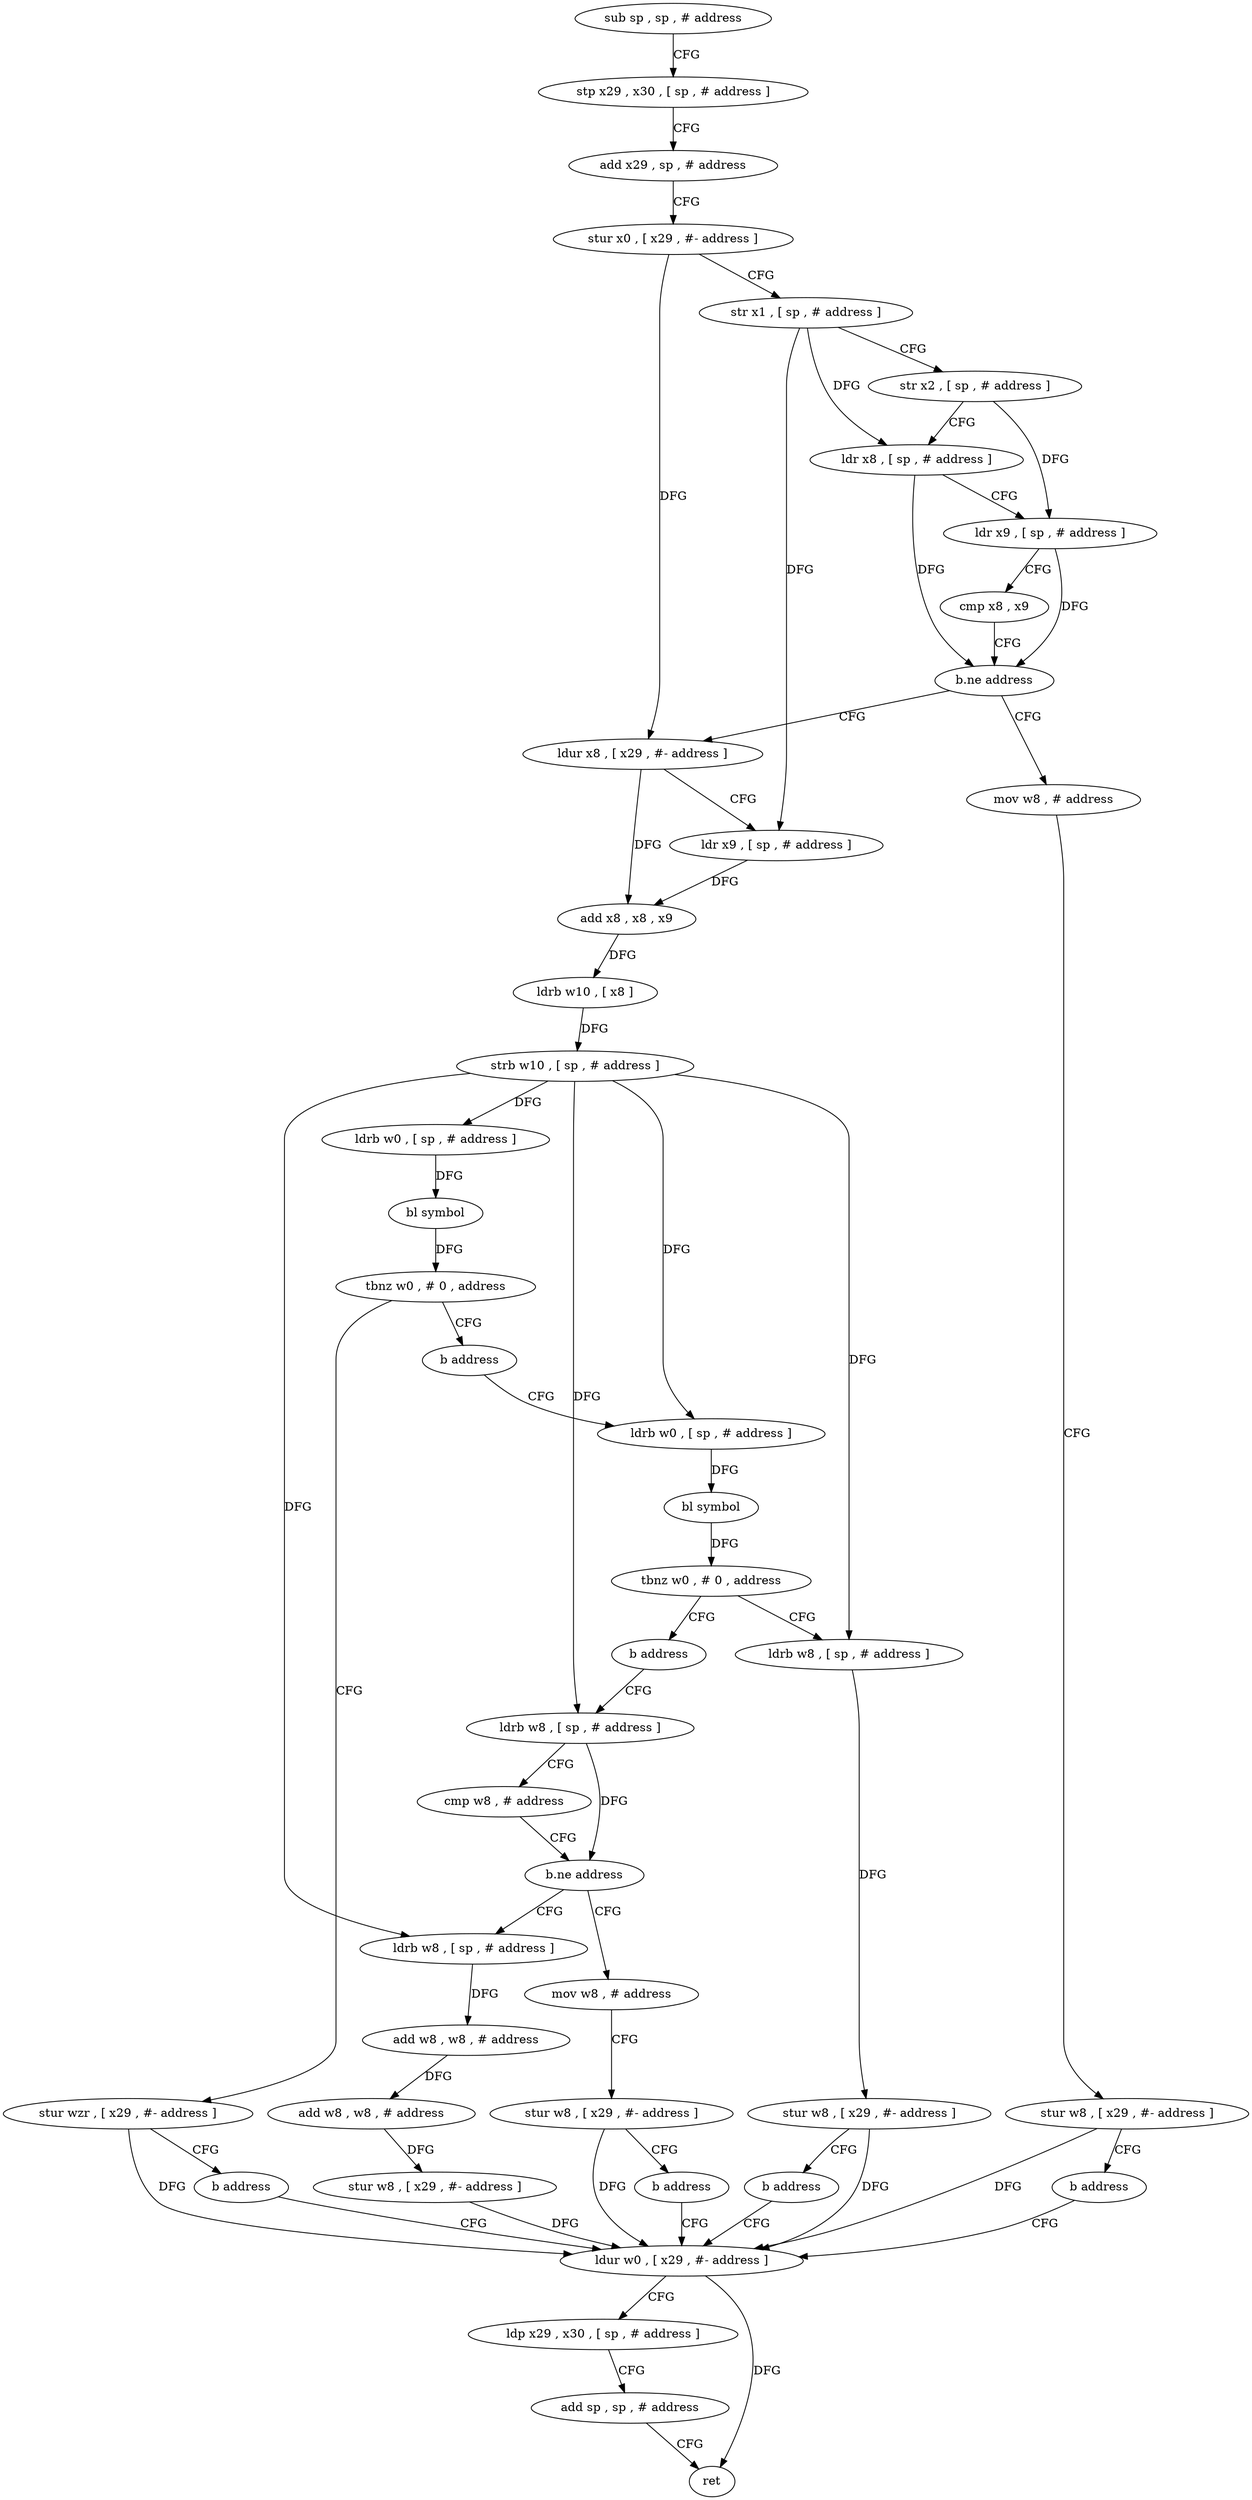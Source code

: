 digraph "func" {
"4265740" [label = "sub sp , sp , # address" ]
"4265744" [label = "stp x29 , x30 , [ sp , # address ]" ]
"4265748" [label = "add x29 , sp , # address" ]
"4265752" [label = "stur x0 , [ x29 , #- address ]" ]
"4265756" [label = "str x1 , [ sp , # address ]" ]
"4265760" [label = "str x2 , [ sp , # address ]" ]
"4265764" [label = "ldr x8 , [ sp , # address ]" ]
"4265768" [label = "ldr x9 , [ sp , # address ]" ]
"4265772" [label = "cmp x8 , x9" ]
"4265776" [label = "b.ne address" ]
"4265792" [label = "ldur x8 , [ x29 , #- address ]" ]
"4265780" [label = "mov w8 , # address" ]
"4265796" [label = "ldr x9 , [ sp , # address ]" ]
"4265800" [label = "add x8 , x8 , x9" ]
"4265804" [label = "ldrb w10 , [ x8 ]" ]
"4265808" [label = "strb w10 , [ sp , # address ]" ]
"4265812" [label = "ldrb w0 , [ sp , # address ]" ]
"4265816" [label = "bl symbol" ]
"4265820" [label = "tbnz w0 , # 0 , address" ]
"4265828" [label = "stur wzr , [ x29 , #- address ]" ]
"4265824" [label = "b address" ]
"4265784" [label = "stur w8 , [ x29 , #- address ]" ]
"4265788" [label = "b address" ]
"4265904" [label = "ldur w0 , [ x29 , #- address ]" ]
"4265832" [label = "b address" ]
"4265836" [label = "ldrb w0 , [ sp , # address ]" ]
"4265908" [label = "ldp x29 , x30 , [ sp , # address ]" ]
"4265912" [label = "add sp , sp , # address" ]
"4265916" [label = "ret" ]
"4265840" [label = "bl symbol" ]
"4265844" [label = "tbnz w0 , # 0 , address" ]
"4265852" [label = "ldrb w8 , [ sp , # address ]" ]
"4265848" [label = "b address" ]
"4265856" [label = "stur w8 , [ x29 , #- address ]" ]
"4265860" [label = "b address" ]
"4265864" [label = "ldrb w8 , [ sp , # address ]" ]
"4265868" [label = "cmp w8 , # address" ]
"4265872" [label = "b.ne address" ]
"4265888" [label = "ldrb w8 , [ sp , # address ]" ]
"4265876" [label = "mov w8 , # address" ]
"4265892" [label = "add w8 , w8 , # address" ]
"4265896" [label = "add w8 , w8 , # address" ]
"4265900" [label = "stur w8 , [ x29 , #- address ]" ]
"4265880" [label = "stur w8 , [ x29 , #- address ]" ]
"4265884" [label = "b address" ]
"4265740" -> "4265744" [ label = "CFG" ]
"4265744" -> "4265748" [ label = "CFG" ]
"4265748" -> "4265752" [ label = "CFG" ]
"4265752" -> "4265756" [ label = "CFG" ]
"4265752" -> "4265792" [ label = "DFG" ]
"4265756" -> "4265760" [ label = "CFG" ]
"4265756" -> "4265764" [ label = "DFG" ]
"4265756" -> "4265796" [ label = "DFG" ]
"4265760" -> "4265764" [ label = "CFG" ]
"4265760" -> "4265768" [ label = "DFG" ]
"4265764" -> "4265768" [ label = "CFG" ]
"4265764" -> "4265776" [ label = "DFG" ]
"4265768" -> "4265772" [ label = "CFG" ]
"4265768" -> "4265776" [ label = "DFG" ]
"4265772" -> "4265776" [ label = "CFG" ]
"4265776" -> "4265792" [ label = "CFG" ]
"4265776" -> "4265780" [ label = "CFG" ]
"4265792" -> "4265796" [ label = "CFG" ]
"4265792" -> "4265800" [ label = "DFG" ]
"4265780" -> "4265784" [ label = "CFG" ]
"4265796" -> "4265800" [ label = "DFG" ]
"4265800" -> "4265804" [ label = "DFG" ]
"4265804" -> "4265808" [ label = "DFG" ]
"4265808" -> "4265812" [ label = "DFG" ]
"4265808" -> "4265836" [ label = "DFG" ]
"4265808" -> "4265852" [ label = "DFG" ]
"4265808" -> "4265864" [ label = "DFG" ]
"4265808" -> "4265888" [ label = "DFG" ]
"4265812" -> "4265816" [ label = "DFG" ]
"4265816" -> "4265820" [ label = "DFG" ]
"4265820" -> "4265828" [ label = "CFG" ]
"4265820" -> "4265824" [ label = "CFG" ]
"4265828" -> "4265832" [ label = "CFG" ]
"4265828" -> "4265904" [ label = "DFG" ]
"4265824" -> "4265836" [ label = "CFG" ]
"4265784" -> "4265788" [ label = "CFG" ]
"4265784" -> "4265904" [ label = "DFG" ]
"4265788" -> "4265904" [ label = "CFG" ]
"4265904" -> "4265908" [ label = "CFG" ]
"4265904" -> "4265916" [ label = "DFG" ]
"4265832" -> "4265904" [ label = "CFG" ]
"4265836" -> "4265840" [ label = "DFG" ]
"4265908" -> "4265912" [ label = "CFG" ]
"4265912" -> "4265916" [ label = "CFG" ]
"4265840" -> "4265844" [ label = "DFG" ]
"4265844" -> "4265852" [ label = "CFG" ]
"4265844" -> "4265848" [ label = "CFG" ]
"4265852" -> "4265856" [ label = "DFG" ]
"4265848" -> "4265864" [ label = "CFG" ]
"4265856" -> "4265860" [ label = "CFG" ]
"4265856" -> "4265904" [ label = "DFG" ]
"4265860" -> "4265904" [ label = "CFG" ]
"4265864" -> "4265868" [ label = "CFG" ]
"4265864" -> "4265872" [ label = "DFG" ]
"4265868" -> "4265872" [ label = "CFG" ]
"4265872" -> "4265888" [ label = "CFG" ]
"4265872" -> "4265876" [ label = "CFG" ]
"4265888" -> "4265892" [ label = "DFG" ]
"4265876" -> "4265880" [ label = "CFG" ]
"4265892" -> "4265896" [ label = "DFG" ]
"4265896" -> "4265900" [ label = "DFG" ]
"4265900" -> "4265904" [ label = "DFG" ]
"4265880" -> "4265884" [ label = "CFG" ]
"4265880" -> "4265904" [ label = "DFG" ]
"4265884" -> "4265904" [ label = "CFG" ]
}
